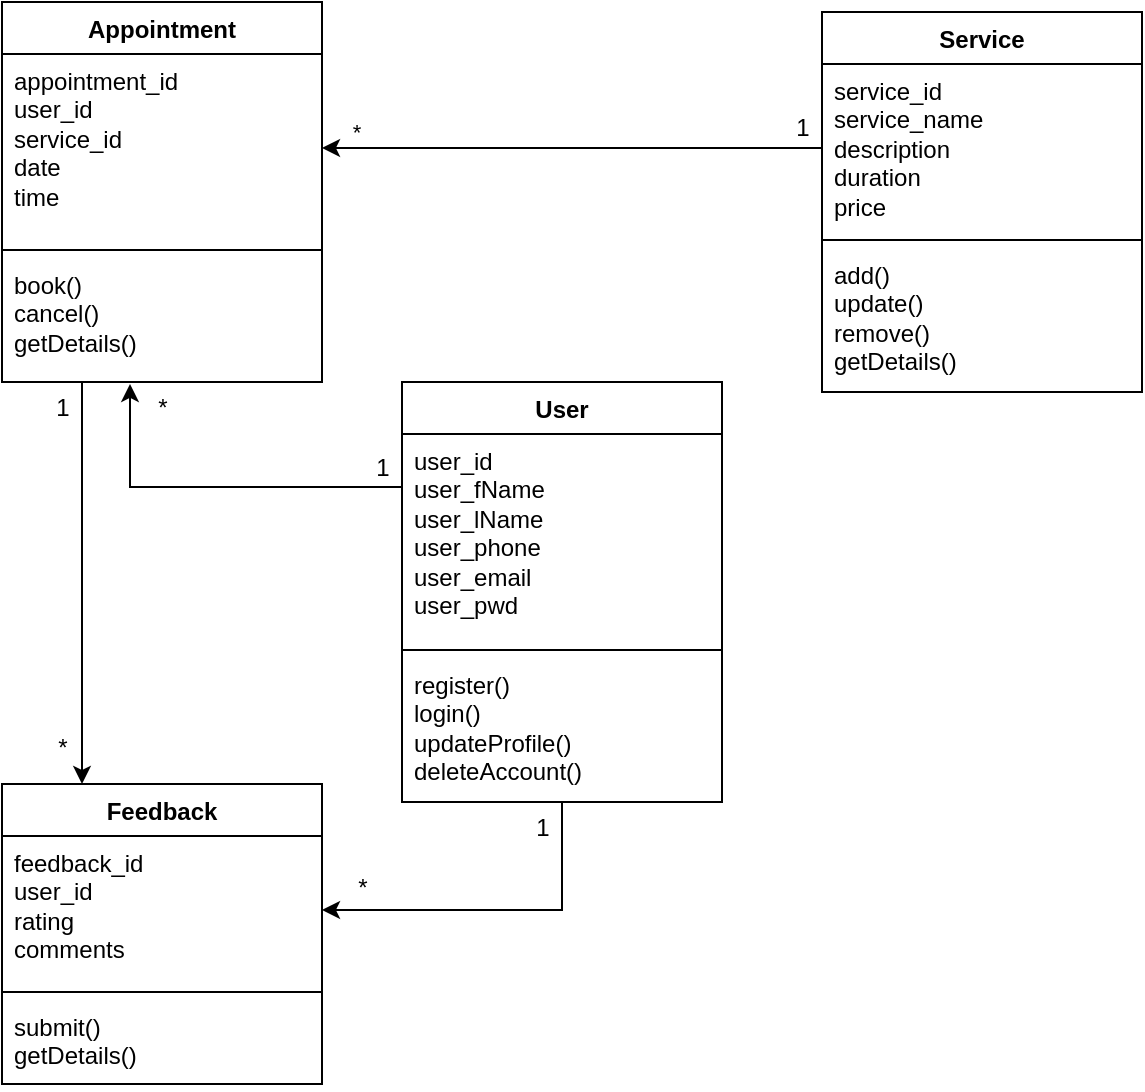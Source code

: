 <mxfile version="24.1.0" type="device">
  <diagram id="C5RBs43oDa-KdzZeNtuy" name="Page-1">
    <mxGraphModel dx="1338" dy="828" grid="1" gridSize="10" guides="1" tooltips="1" connect="1" arrows="1" fold="1" page="1" pageScale="1" pageWidth="827" pageHeight="1169" math="0" shadow="0">
      <root>
        <mxCell id="WIyWlLk6GJQsqaUBKTNV-0" />
        <mxCell id="WIyWlLk6GJQsqaUBKTNV-1" parent="WIyWlLk6GJQsqaUBKTNV-0" />
        <mxCell id="ap8IPDcdYx-CA2dONYJs-19" style="edgeStyle=orthogonalEdgeStyle;rounded=0;orthogonalLoop=1;jettySize=auto;html=1;exitX=0.5;exitY=1;exitDx=0;exitDy=0;" edge="1" parent="WIyWlLk6GJQsqaUBKTNV-1" source="ap8IPDcdYx-CA2dONYJs-1" target="ap8IPDcdYx-CA2dONYJs-14">
          <mxGeometry relative="1" as="geometry" />
        </mxCell>
        <mxCell id="ap8IPDcdYx-CA2dONYJs-1" value="User" style="swimlane;fontStyle=1;align=center;verticalAlign=top;childLayout=stackLayout;horizontal=1;startSize=26;horizontalStack=0;resizeParent=1;resizeParentMax=0;resizeLast=0;collapsible=1;marginBottom=0;whiteSpace=wrap;html=1;" vertex="1" parent="WIyWlLk6GJQsqaUBKTNV-1">
          <mxGeometry x="300" y="250" width="160" height="210" as="geometry" />
        </mxCell>
        <mxCell id="ap8IPDcdYx-CA2dONYJs-2" value="user_id&lt;div&gt;user_fName&lt;/div&gt;&lt;div&gt;user_lName&lt;/div&gt;&lt;div&gt;user_phone&lt;/div&gt;&lt;div&gt;user_email&lt;/div&gt;&lt;div&gt;user_pwd&lt;/div&gt;" style="text;strokeColor=none;fillColor=none;align=left;verticalAlign=top;spacingLeft=4;spacingRight=4;overflow=hidden;rotatable=0;points=[[0,0.5],[1,0.5]];portConstraint=eastwest;whiteSpace=wrap;html=1;" vertex="1" parent="ap8IPDcdYx-CA2dONYJs-1">
          <mxGeometry y="26" width="160" height="104" as="geometry" />
        </mxCell>
        <mxCell id="ap8IPDcdYx-CA2dONYJs-3" value="" style="line;strokeWidth=1;fillColor=none;align=left;verticalAlign=middle;spacingTop=-1;spacingLeft=3;spacingRight=3;rotatable=0;labelPosition=right;points=[];portConstraint=eastwest;strokeColor=inherit;" vertex="1" parent="ap8IPDcdYx-CA2dONYJs-1">
          <mxGeometry y="130" width="160" height="8" as="geometry" />
        </mxCell>
        <mxCell id="ap8IPDcdYx-CA2dONYJs-4" value="register()&lt;div&gt;login()&lt;/div&gt;&lt;div&gt;updateProfile()&lt;/div&gt;&lt;div&gt;deleteAccount()&lt;/div&gt;" style="text;strokeColor=none;fillColor=none;align=left;verticalAlign=top;spacingLeft=4;spacingRight=4;overflow=hidden;rotatable=0;points=[[0,0.5],[1,0.5]];portConstraint=eastwest;whiteSpace=wrap;html=1;" vertex="1" parent="ap8IPDcdYx-CA2dONYJs-1">
          <mxGeometry y="138" width="160" height="72" as="geometry" />
        </mxCell>
        <mxCell id="ap8IPDcdYx-CA2dONYJs-5" value="Appointment" style="swimlane;fontStyle=1;align=center;verticalAlign=top;childLayout=stackLayout;horizontal=1;startSize=26;horizontalStack=0;resizeParent=1;resizeParentMax=0;resizeLast=0;collapsible=1;marginBottom=0;whiteSpace=wrap;html=1;" vertex="1" parent="WIyWlLk6GJQsqaUBKTNV-1">
          <mxGeometry x="100" y="60" width="160" height="190" as="geometry" />
        </mxCell>
        <mxCell id="ap8IPDcdYx-CA2dONYJs-6" value="appointment_id&lt;div&gt;user_id&lt;/div&gt;&lt;div&gt;service_id&lt;/div&gt;&lt;div&gt;date&lt;/div&gt;&lt;div&gt;time&lt;/div&gt;" style="text;strokeColor=none;fillColor=none;align=left;verticalAlign=top;spacingLeft=4;spacingRight=4;overflow=hidden;rotatable=0;points=[[0,0.5],[1,0.5]];portConstraint=eastwest;whiteSpace=wrap;html=1;" vertex="1" parent="ap8IPDcdYx-CA2dONYJs-5">
          <mxGeometry y="26" width="160" height="94" as="geometry" />
        </mxCell>
        <mxCell id="ap8IPDcdYx-CA2dONYJs-7" value="" style="line;strokeWidth=1;fillColor=none;align=left;verticalAlign=middle;spacingTop=-1;spacingLeft=3;spacingRight=3;rotatable=0;labelPosition=right;points=[];portConstraint=eastwest;strokeColor=inherit;" vertex="1" parent="ap8IPDcdYx-CA2dONYJs-5">
          <mxGeometry y="120" width="160" height="8" as="geometry" />
        </mxCell>
        <mxCell id="ap8IPDcdYx-CA2dONYJs-8" value="book()&lt;div&gt;cancel()&lt;/div&gt;&lt;div&gt;getDetails()&lt;/div&gt;" style="text;strokeColor=none;fillColor=none;align=left;verticalAlign=top;spacingLeft=4;spacingRight=4;overflow=hidden;rotatable=0;points=[[0,0.5],[1,0.5]];portConstraint=eastwest;whiteSpace=wrap;html=1;" vertex="1" parent="ap8IPDcdYx-CA2dONYJs-5">
          <mxGeometry y="128" width="160" height="62" as="geometry" />
        </mxCell>
        <mxCell id="ap8IPDcdYx-CA2dONYJs-9" value="Service" style="swimlane;fontStyle=1;align=center;verticalAlign=top;childLayout=stackLayout;horizontal=1;startSize=26;horizontalStack=0;resizeParent=1;resizeParentMax=0;resizeLast=0;collapsible=1;marginBottom=0;whiteSpace=wrap;html=1;" vertex="1" parent="WIyWlLk6GJQsqaUBKTNV-1">
          <mxGeometry x="510" y="65" width="160" height="190" as="geometry" />
        </mxCell>
        <mxCell id="ap8IPDcdYx-CA2dONYJs-10" value="service_id&lt;div&gt;service_name&lt;/div&gt;&lt;div&gt;description&lt;/div&gt;&lt;div&gt;duration&lt;/div&gt;&lt;div&gt;price&lt;/div&gt;" style="text;strokeColor=none;fillColor=none;align=left;verticalAlign=top;spacingLeft=4;spacingRight=4;overflow=hidden;rotatable=0;points=[[0,0.5],[1,0.5]];portConstraint=eastwest;whiteSpace=wrap;html=1;" vertex="1" parent="ap8IPDcdYx-CA2dONYJs-9">
          <mxGeometry y="26" width="160" height="84" as="geometry" />
        </mxCell>
        <mxCell id="ap8IPDcdYx-CA2dONYJs-11" value="" style="line;strokeWidth=1;fillColor=none;align=left;verticalAlign=middle;spacingTop=-1;spacingLeft=3;spacingRight=3;rotatable=0;labelPosition=right;points=[];portConstraint=eastwest;strokeColor=inherit;" vertex="1" parent="ap8IPDcdYx-CA2dONYJs-9">
          <mxGeometry y="110" width="160" height="8" as="geometry" />
        </mxCell>
        <mxCell id="ap8IPDcdYx-CA2dONYJs-12" value="add()&lt;div&gt;update()&lt;/div&gt;&lt;div&gt;remove()&lt;/div&gt;&lt;div&gt;getDetails()&lt;/div&gt;" style="text;strokeColor=none;fillColor=none;align=left;verticalAlign=top;spacingLeft=4;spacingRight=4;overflow=hidden;rotatable=0;points=[[0,0.5],[1,0.5]];portConstraint=eastwest;whiteSpace=wrap;html=1;" vertex="1" parent="ap8IPDcdYx-CA2dONYJs-9">
          <mxGeometry y="118" width="160" height="72" as="geometry" />
        </mxCell>
        <mxCell id="ap8IPDcdYx-CA2dONYJs-13" value="Feedback" style="swimlane;fontStyle=1;align=center;verticalAlign=top;childLayout=stackLayout;horizontal=1;startSize=26;horizontalStack=0;resizeParent=1;resizeParentMax=0;resizeLast=0;collapsible=1;marginBottom=0;whiteSpace=wrap;html=1;" vertex="1" parent="WIyWlLk6GJQsqaUBKTNV-1">
          <mxGeometry x="100" y="451" width="160" height="150" as="geometry" />
        </mxCell>
        <mxCell id="ap8IPDcdYx-CA2dONYJs-14" value="feedback_id&lt;div&gt;user_id&lt;/div&gt;&lt;div&gt;rating&lt;/div&gt;&lt;div&gt;comments&lt;/div&gt;" style="text;strokeColor=none;fillColor=none;align=left;verticalAlign=top;spacingLeft=4;spacingRight=4;overflow=hidden;rotatable=0;points=[[0,0.5],[1,0.5]];portConstraint=eastwest;whiteSpace=wrap;html=1;" vertex="1" parent="ap8IPDcdYx-CA2dONYJs-13">
          <mxGeometry y="26" width="160" height="74" as="geometry" />
        </mxCell>
        <mxCell id="ap8IPDcdYx-CA2dONYJs-15" value="" style="line;strokeWidth=1;fillColor=none;align=left;verticalAlign=middle;spacingTop=-1;spacingLeft=3;spacingRight=3;rotatable=0;labelPosition=right;points=[];portConstraint=eastwest;strokeColor=inherit;" vertex="1" parent="ap8IPDcdYx-CA2dONYJs-13">
          <mxGeometry y="100" width="160" height="8" as="geometry" />
        </mxCell>
        <mxCell id="ap8IPDcdYx-CA2dONYJs-16" value="submit()&lt;div&gt;getDetails()&lt;/div&gt;" style="text;strokeColor=none;fillColor=none;align=left;verticalAlign=top;spacingLeft=4;spacingRight=4;overflow=hidden;rotatable=0;points=[[0,0.5],[1,0.5]];portConstraint=eastwest;whiteSpace=wrap;html=1;" vertex="1" parent="ap8IPDcdYx-CA2dONYJs-13">
          <mxGeometry y="108" width="160" height="42" as="geometry" />
        </mxCell>
        <mxCell id="ap8IPDcdYx-CA2dONYJs-20" style="edgeStyle=orthogonalEdgeStyle;rounded=0;orthogonalLoop=1;jettySize=auto;html=1;exitX=0;exitY=0.25;exitDx=0;exitDy=0;entryX=0.4;entryY=1.016;entryDx=0;entryDy=0;entryPerimeter=0;" edge="1" parent="WIyWlLk6GJQsqaUBKTNV-1" source="ap8IPDcdYx-CA2dONYJs-1" target="ap8IPDcdYx-CA2dONYJs-8">
          <mxGeometry relative="1" as="geometry" />
        </mxCell>
        <mxCell id="ap8IPDcdYx-CA2dONYJs-21" value="1" style="text;html=1;align=center;verticalAlign=middle;resizable=0;points=[];autosize=1;strokeColor=none;fillColor=none;" vertex="1" parent="WIyWlLk6GJQsqaUBKTNV-1">
          <mxGeometry x="275" y="278" width="30" height="30" as="geometry" />
        </mxCell>
        <mxCell id="ap8IPDcdYx-CA2dONYJs-22" value="*" style="text;html=1;align=center;verticalAlign=middle;resizable=0;points=[];autosize=1;strokeColor=none;fillColor=none;" vertex="1" parent="WIyWlLk6GJQsqaUBKTNV-1">
          <mxGeometry x="165" y="248" width="30" height="30" as="geometry" />
        </mxCell>
        <mxCell id="ap8IPDcdYx-CA2dONYJs-25" style="edgeStyle=orthogonalEdgeStyle;rounded=0;orthogonalLoop=1;jettySize=auto;html=1;exitX=0;exitY=0.5;exitDx=0;exitDy=0;" edge="1" parent="WIyWlLk6GJQsqaUBKTNV-1" source="ap8IPDcdYx-CA2dONYJs-10" target="ap8IPDcdYx-CA2dONYJs-6">
          <mxGeometry relative="1" as="geometry" />
        </mxCell>
        <mxCell id="ap8IPDcdYx-CA2dONYJs-27" value="*" style="edgeLabel;html=1;align=center;verticalAlign=middle;resizable=0;points=[];" vertex="1" connectable="0" parent="ap8IPDcdYx-CA2dONYJs-25">
          <mxGeometry x="0.864" y="-8" relative="1" as="geometry">
            <mxPoint as="offset" />
          </mxGeometry>
        </mxCell>
        <mxCell id="ap8IPDcdYx-CA2dONYJs-26" value="1" style="text;html=1;align=center;verticalAlign=middle;resizable=0;points=[];autosize=1;strokeColor=none;fillColor=none;" vertex="1" parent="WIyWlLk6GJQsqaUBKTNV-1">
          <mxGeometry x="485" y="108" width="30" height="30" as="geometry" />
        </mxCell>
        <mxCell id="ap8IPDcdYx-CA2dONYJs-28" value="*" style="text;html=1;align=center;verticalAlign=middle;resizable=0;points=[];autosize=1;strokeColor=none;fillColor=none;" vertex="1" parent="WIyWlLk6GJQsqaUBKTNV-1">
          <mxGeometry x="265" y="488" width="30" height="30" as="geometry" />
        </mxCell>
        <mxCell id="ap8IPDcdYx-CA2dONYJs-29" value="1" style="text;html=1;align=center;verticalAlign=middle;resizable=0;points=[];autosize=1;strokeColor=none;fillColor=none;" vertex="1" parent="WIyWlLk6GJQsqaUBKTNV-1">
          <mxGeometry x="355" y="458" width="30" height="30" as="geometry" />
        </mxCell>
        <mxCell id="ap8IPDcdYx-CA2dONYJs-30" style="edgeStyle=orthogonalEdgeStyle;rounded=0;orthogonalLoop=1;jettySize=auto;html=1;exitX=0.25;exitY=1;exitDx=0;exitDy=0;entryX=0.25;entryY=0;entryDx=0;entryDy=0;exitPerimeter=0;" edge="1" parent="WIyWlLk6GJQsqaUBKTNV-1" source="ap8IPDcdYx-CA2dONYJs-8" target="ap8IPDcdYx-CA2dONYJs-13">
          <mxGeometry relative="1" as="geometry" />
        </mxCell>
        <mxCell id="ap8IPDcdYx-CA2dONYJs-31" value="1" style="text;html=1;align=center;verticalAlign=middle;resizable=0;points=[];autosize=1;strokeColor=none;fillColor=none;" vertex="1" parent="WIyWlLk6GJQsqaUBKTNV-1">
          <mxGeometry x="115" y="248" width="30" height="30" as="geometry" />
        </mxCell>
        <mxCell id="ap8IPDcdYx-CA2dONYJs-32" value="*" style="text;html=1;align=center;verticalAlign=middle;resizable=0;points=[];autosize=1;strokeColor=none;fillColor=none;" vertex="1" parent="WIyWlLk6GJQsqaUBKTNV-1">
          <mxGeometry x="115" y="418" width="30" height="30" as="geometry" />
        </mxCell>
      </root>
    </mxGraphModel>
  </diagram>
</mxfile>
